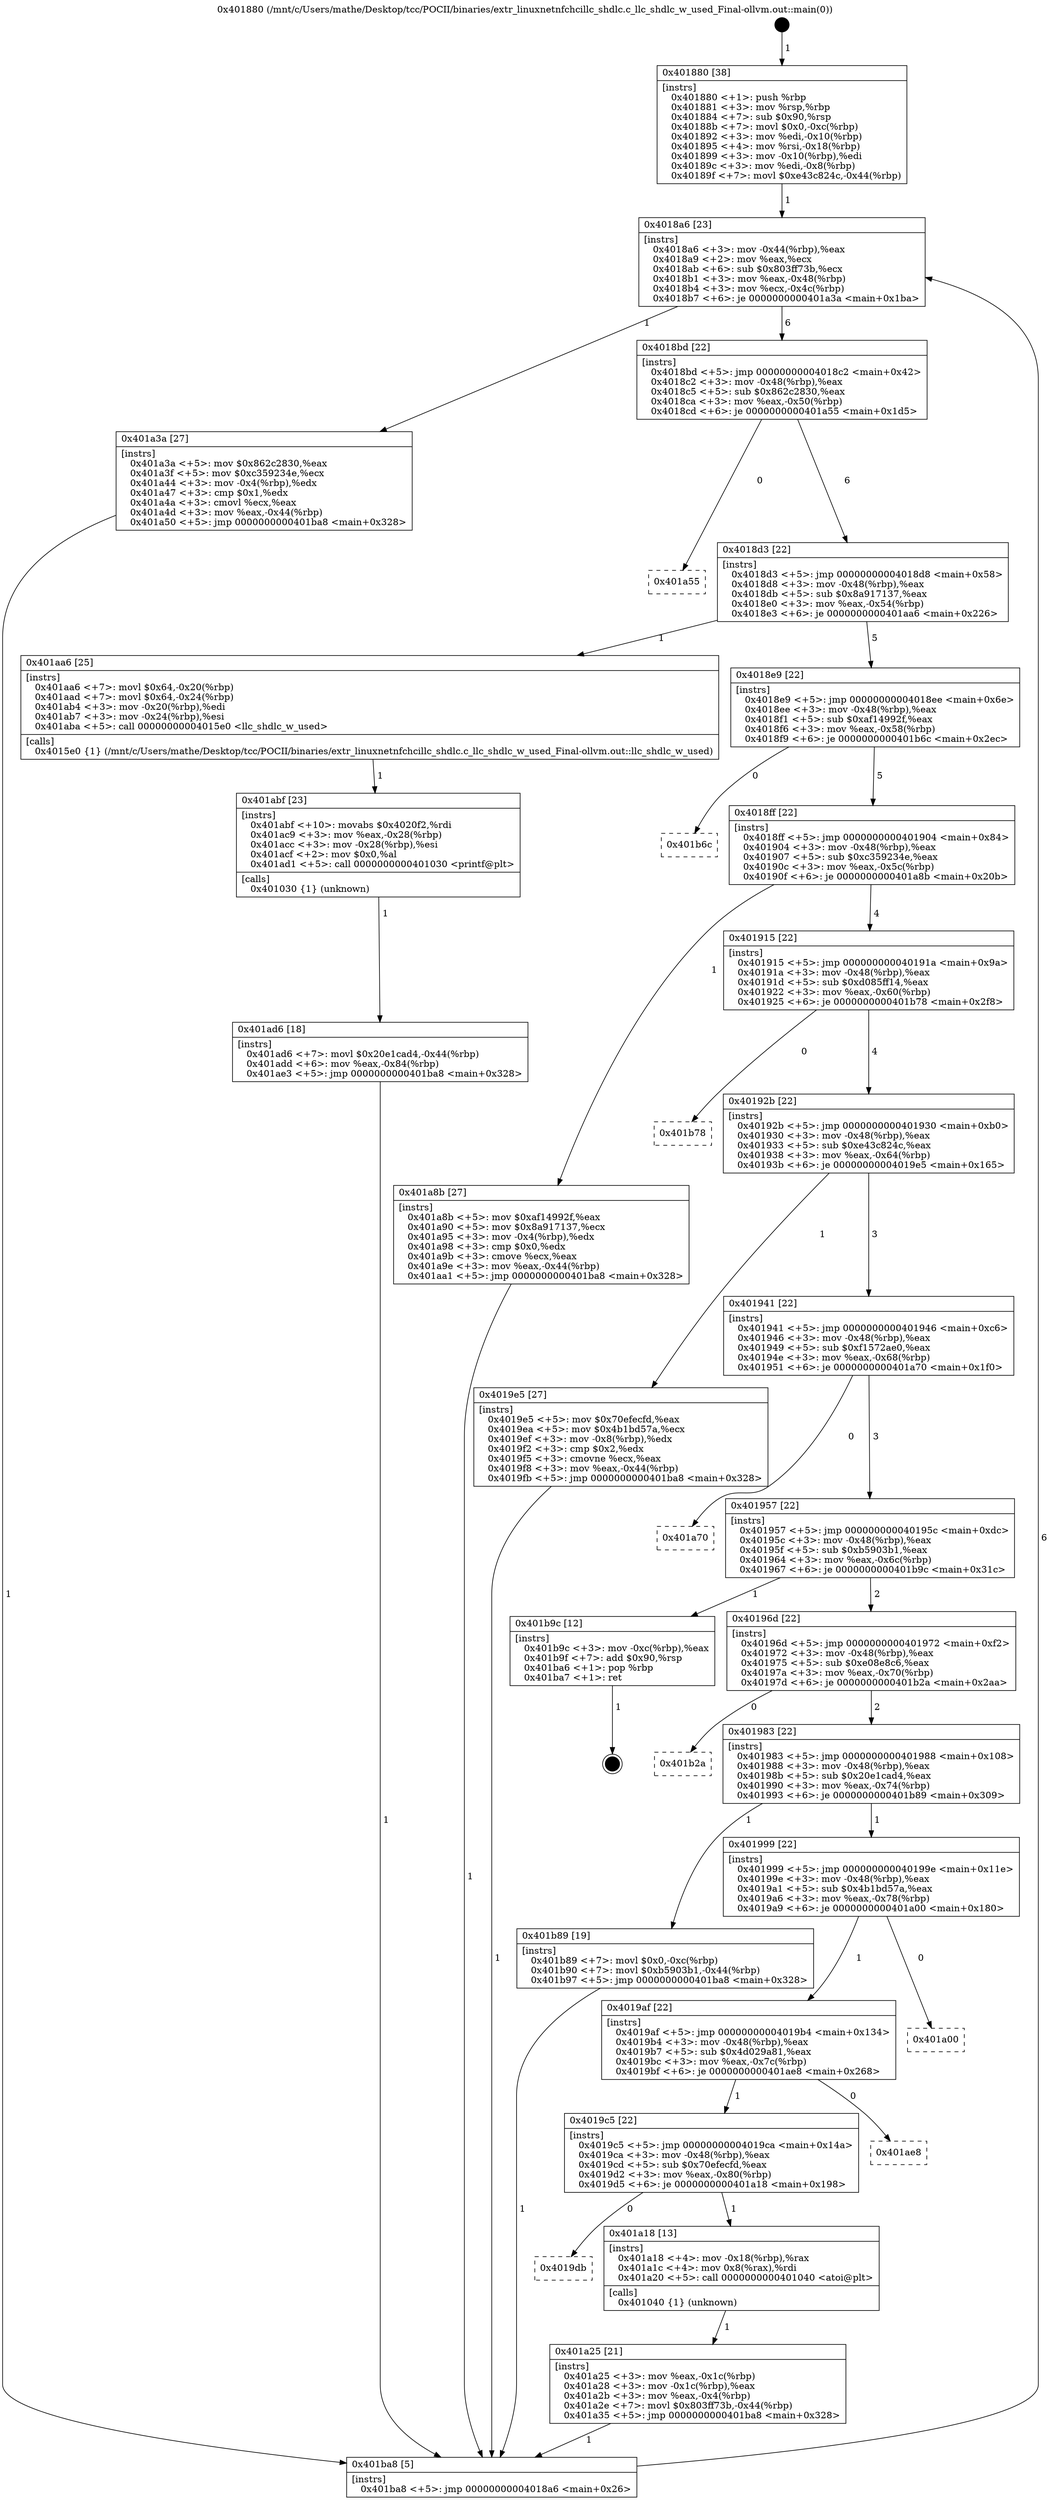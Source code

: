 digraph "0x401880" {
  label = "0x401880 (/mnt/c/Users/mathe/Desktop/tcc/POCII/binaries/extr_linuxnetnfchcillc_shdlc.c_llc_shdlc_w_used_Final-ollvm.out::main(0))"
  labelloc = "t"
  node[shape=record]

  Entry [label="",width=0.3,height=0.3,shape=circle,fillcolor=black,style=filled]
  "0x4018a6" [label="{
     0x4018a6 [23]\l
     | [instrs]\l
     &nbsp;&nbsp;0x4018a6 \<+3\>: mov -0x44(%rbp),%eax\l
     &nbsp;&nbsp;0x4018a9 \<+2\>: mov %eax,%ecx\l
     &nbsp;&nbsp;0x4018ab \<+6\>: sub $0x803ff73b,%ecx\l
     &nbsp;&nbsp;0x4018b1 \<+3\>: mov %eax,-0x48(%rbp)\l
     &nbsp;&nbsp;0x4018b4 \<+3\>: mov %ecx,-0x4c(%rbp)\l
     &nbsp;&nbsp;0x4018b7 \<+6\>: je 0000000000401a3a \<main+0x1ba\>\l
  }"]
  "0x401a3a" [label="{
     0x401a3a [27]\l
     | [instrs]\l
     &nbsp;&nbsp;0x401a3a \<+5\>: mov $0x862c2830,%eax\l
     &nbsp;&nbsp;0x401a3f \<+5\>: mov $0xc359234e,%ecx\l
     &nbsp;&nbsp;0x401a44 \<+3\>: mov -0x4(%rbp),%edx\l
     &nbsp;&nbsp;0x401a47 \<+3\>: cmp $0x1,%edx\l
     &nbsp;&nbsp;0x401a4a \<+3\>: cmovl %ecx,%eax\l
     &nbsp;&nbsp;0x401a4d \<+3\>: mov %eax,-0x44(%rbp)\l
     &nbsp;&nbsp;0x401a50 \<+5\>: jmp 0000000000401ba8 \<main+0x328\>\l
  }"]
  "0x4018bd" [label="{
     0x4018bd [22]\l
     | [instrs]\l
     &nbsp;&nbsp;0x4018bd \<+5\>: jmp 00000000004018c2 \<main+0x42\>\l
     &nbsp;&nbsp;0x4018c2 \<+3\>: mov -0x48(%rbp),%eax\l
     &nbsp;&nbsp;0x4018c5 \<+5\>: sub $0x862c2830,%eax\l
     &nbsp;&nbsp;0x4018ca \<+3\>: mov %eax,-0x50(%rbp)\l
     &nbsp;&nbsp;0x4018cd \<+6\>: je 0000000000401a55 \<main+0x1d5\>\l
  }"]
  Exit [label="",width=0.3,height=0.3,shape=circle,fillcolor=black,style=filled,peripheries=2]
  "0x401a55" [label="{
     0x401a55\l
  }", style=dashed]
  "0x4018d3" [label="{
     0x4018d3 [22]\l
     | [instrs]\l
     &nbsp;&nbsp;0x4018d3 \<+5\>: jmp 00000000004018d8 \<main+0x58\>\l
     &nbsp;&nbsp;0x4018d8 \<+3\>: mov -0x48(%rbp),%eax\l
     &nbsp;&nbsp;0x4018db \<+5\>: sub $0x8a917137,%eax\l
     &nbsp;&nbsp;0x4018e0 \<+3\>: mov %eax,-0x54(%rbp)\l
     &nbsp;&nbsp;0x4018e3 \<+6\>: je 0000000000401aa6 \<main+0x226\>\l
  }"]
  "0x401ad6" [label="{
     0x401ad6 [18]\l
     | [instrs]\l
     &nbsp;&nbsp;0x401ad6 \<+7\>: movl $0x20e1cad4,-0x44(%rbp)\l
     &nbsp;&nbsp;0x401add \<+6\>: mov %eax,-0x84(%rbp)\l
     &nbsp;&nbsp;0x401ae3 \<+5\>: jmp 0000000000401ba8 \<main+0x328\>\l
  }"]
  "0x401aa6" [label="{
     0x401aa6 [25]\l
     | [instrs]\l
     &nbsp;&nbsp;0x401aa6 \<+7\>: movl $0x64,-0x20(%rbp)\l
     &nbsp;&nbsp;0x401aad \<+7\>: movl $0x64,-0x24(%rbp)\l
     &nbsp;&nbsp;0x401ab4 \<+3\>: mov -0x20(%rbp),%edi\l
     &nbsp;&nbsp;0x401ab7 \<+3\>: mov -0x24(%rbp),%esi\l
     &nbsp;&nbsp;0x401aba \<+5\>: call 00000000004015e0 \<llc_shdlc_w_used\>\l
     | [calls]\l
     &nbsp;&nbsp;0x4015e0 \{1\} (/mnt/c/Users/mathe/Desktop/tcc/POCII/binaries/extr_linuxnetnfchcillc_shdlc.c_llc_shdlc_w_used_Final-ollvm.out::llc_shdlc_w_used)\l
  }"]
  "0x4018e9" [label="{
     0x4018e9 [22]\l
     | [instrs]\l
     &nbsp;&nbsp;0x4018e9 \<+5\>: jmp 00000000004018ee \<main+0x6e\>\l
     &nbsp;&nbsp;0x4018ee \<+3\>: mov -0x48(%rbp),%eax\l
     &nbsp;&nbsp;0x4018f1 \<+5\>: sub $0xaf14992f,%eax\l
     &nbsp;&nbsp;0x4018f6 \<+3\>: mov %eax,-0x58(%rbp)\l
     &nbsp;&nbsp;0x4018f9 \<+6\>: je 0000000000401b6c \<main+0x2ec\>\l
  }"]
  "0x401abf" [label="{
     0x401abf [23]\l
     | [instrs]\l
     &nbsp;&nbsp;0x401abf \<+10\>: movabs $0x4020f2,%rdi\l
     &nbsp;&nbsp;0x401ac9 \<+3\>: mov %eax,-0x28(%rbp)\l
     &nbsp;&nbsp;0x401acc \<+3\>: mov -0x28(%rbp),%esi\l
     &nbsp;&nbsp;0x401acf \<+2\>: mov $0x0,%al\l
     &nbsp;&nbsp;0x401ad1 \<+5\>: call 0000000000401030 \<printf@plt\>\l
     | [calls]\l
     &nbsp;&nbsp;0x401030 \{1\} (unknown)\l
  }"]
  "0x401b6c" [label="{
     0x401b6c\l
  }", style=dashed]
  "0x4018ff" [label="{
     0x4018ff [22]\l
     | [instrs]\l
     &nbsp;&nbsp;0x4018ff \<+5\>: jmp 0000000000401904 \<main+0x84\>\l
     &nbsp;&nbsp;0x401904 \<+3\>: mov -0x48(%rbp),%eax\l
     &nbsp;&nbsp;0x401907 \<+5\>: sub $0xc359234e,%eax\l
     &nbsp;&nbsp;0x40190c \<+3\>: mov %eax,-0x5c(%rbp)\l
     &nbsp;&nbsp;0x40190f \<+6\>: je 0000000000401a8b \<main+0x20b\>\l
  }"]
  "0x401a25" [label="{
     0x401a25 [21]\l
     | [instrs]\l
     &nbsp;&nbsp;0x401a25 \<+3\>: mov %eax,-0x1c(%rbp)\l
     &nbsp;&nbsp;0x401a28 \<+3\>: mov -0x1c(%rbp),%eax\l
     &nbsp;&nbsp;0x401a2b \<+3\>: mov %eax,-0x4(%rbp)\l
     &nbsp;&nbsp;0x401a2e \<+7\>: movl $0x803ff73b,-0x44(%rbp)\l
     &nbsp;&nbsp;0x401a35 \<+5\>: jmp 0000000000401ba8 \<main+0x328\>\l
  }"]
  "0x401a8b" [label="{
     0x401a8b [27]\l
     | [instrs]\l
     &nbsp;&nbsp;0x401a8b \<+5\>: mov $0xaf14992f,%eax\l
     &nbsp;&nbsp;0x401a90 \<+5\>: mov $0x8a917137,%ecx\l
     &nbsp;&nbsp;0x401a95 \<+3\>: mov -0x4(%rbp),%edx\l
     &nbsp;&nbsp;0x401a98 \<+3\>: cmp $0x0,%edx\l
     &nbsp;&nbsp;0x401a9b \<+3\>: cmove %ecx,%eax\l
     &nbsp;&nbsp;0x401a9e \<+3\>: mov %eax,-0x44(%rbp)\l
     &nbsp;&nbsp;0x401aa1 \<+5\>: jmp 0000000000401ba8 \<main+0x328\>\l
  }"]
  "0x401915" [label="{
     0x401915 [22]\l
     | [instrs]\l
     &nbsp;&nbsp;0x401915 \<+5\>: jmp 000000000040191a \<main+0x9a\>\l
     &nbsp;&nbsp;0x40191a \<+3\>: mov -0x48(%rbp),%eax\l
     &nbsp;&nbsp;0x40191d \<+5\>: sub $0xd085ff14,%eax\l
     &nbsp;&nbsp;0x401922 \<+3\>: mov %eax,-0x60(%rbp)\l
     &nbsp;&nbsp;0x401925 \<+6\>: je 0000000000401b78 \<main+0x2f8\>\l
  }"]
  "0x4019db" [label="{
     0x4019db\l
  }", style=dashed]
  "0x401b78" [label="{
     0x401b78\l
  }", style=dashed]
  "0x40192b" [label="{
     0x40192b [22]\l
     | [instrs]\l
     &nbsp;&nbsp;0x40192b \<+5\>: jmp 0000000000401930 \<main+0xb0\>\l
     &nbsp;&nbsp;0x401930 \<+3\>: mov -0x48(%rbp),%eax\l
     &nbsp;&nbsp;0x401933 \<+5\>: sub $0xe43c824c,%eax\l
     &nbsp;&nbsp;0x401938 \<+3\>: mov %eax,-0x64(%rbp)\l
     &nbsp;&nbsp;0x40193b \<+6\>: je 00000000004019e5 \<main+0x165\>\l
  }"]
  "0x401a18" [label="{
     0x401a18 [13]\l
     | [instrs]\l
     &nbsp;&nbsp;0x401a18 \<+4\>: mov -0x18(%rbp),%rax\l
     &nbsp;&nbsp;0x401a1c \<+4\>: mov 0x8(%rax),%rdi\l
     &nbsp;&nbsp;0x401a20 \<+5\>: call 0000000000401040 \<atoi@plt\>\l
     | [calls]\l
     &nbsp;&nbsp;0x401040 \{1\} (unknown)\l
  }"]
  "0x4019e5" [label="{
     0x4019e5 [27]\l
     | [instrs]\l
     &nbsp;&nbsp;0x4019e5 \<+5\>: mov $0x70efecfd,%eax\l
     &nbsp;&nbsp;0x4019ea \<+5\>: mov $0x4b1bd57a,%ecx\l
     &nbsp;&nbsp;0x4019ef \<+3\>: mov -0x8(%rbp),%edx\l
     &nbsp;&nbsp;0x4019f2 \<+3\>: cmp $0x2,%edx\l
     &nbsp;&nbsp;0x4019f5 \<+3\>: cmovne %ecx,%eax\l
     &nbsp;&nbsp;0x4019f8 \<+3\>: mov %eax,-0x44(%rbp)\l
     &nbsp;&nbsp;0x4019fb \<+5\>: jmp 0000000000401ba8 \<main+0x328\>\l
  }"]
  "0x401941" [label="{
     0x401941 [22]\l
     | [instrs]\l
     &nbsp;&nbsp;0x401941 \<+5\>: jmp 0000000000401946 \<main+0xc6\>\l
     &nbsp;&nbsp;0x401946 \<+3\>: mov -0x48(%rbp),%eax\l
     &nbsp;&nbsp;0x401949 \<+5\>: sub $0xf1572ae0,%eax\l
     &nbsp;&nbsp;0x40194e \<+3\>: mov %eax,-0x68(%rbp)\l
     &nbsp;&nbsp;0x401951 \<+6\>: je 0000000000401a70 \<main+0x1f0\>\l
  }"]
  "0x401ba8" [label="{
     0x401ba8 [5]\l
     | [instrs]\l
     &nbsp;&nbsp;0x401ba8 \<+5\>: jmp 00000000004018a6 \<main+0x26\>\l
  }"]
  "0x401880" [label="{
     0x401880 [38]\l
     | [instrs]\l
     &nbsp;&nbsp;0x401880 \<+1\>: push %rbp\l
     &nbsp;&nbsp;0x401881 \<+3\>: mov %rsp,%rbp\l
     &nbsp;&nbsp;0x401884 \<+7\>: sub $0x90,%rsp\l
     &nbsp;&nbsp;0x40188b \<+7\>: movl $0x0,-0xc(%rbp)\l
     &nbsp;&nbsp;0x401892 \<+3\>: mov %edi,-0x10(%rbp)\l
     &nbsp;&nbsp;0x401895 \<+4\>: mov %rsi,-0x18(%rbp)\l
     &nbsp;&nbsp;0x401899 \<+3\>: mov -0x10(%rbp),%edi\l
     &nbsp;&nbsp;0x40189c \<+3\>: mov %edi,-0x8(%rbp)\l
     &nbsp;&nbsp;0x40189f \<+7\>: movl $0xe43c824c,-0x44(%rbp)\l
  }"]
  "0x4019c5" [label="{
     0x4019c5 [22]\l
     | [instrs]\l
     &nbsp;&nbsp;0x4019c5 \<+5\>: jmp 00000000004019ca \<main+0x14a\>\l
     &nbsp;&nbsp;0x4019ca \<+3\>: mov -0x48(%rbp),%eax\l
     &nbsp;&nbsp;0x4019cd \<+5\>: sub $0x70efecfd,%eax\l
     &nbsp;&nbsp;0x4019d2 \<+3\>: mov %eax,-0x80(%rbp)\l
     &nbsp;&nbsp;0x4019d5 \<+6\>: je 0000000000401a18 \<main+0x198\>\l
  }"]
  "0x401a70" [label="{
     0x401a70\l
  }", style=dashed]
  "0x401957" [label="{
     0x401957 [22]\l
     | [instrs]\l
     &nbsp;&nbsp;0x401957 \<+5\>: jmp 000000000040195c \<main+0xdc\>\l
     &nbsp;&nbsp;0x40195c \<+3\>: mov -0x48(%rbp),%eax\l
     &nbsp;&nbsp;0x40195f \<+5\>: sub $0xb5903b1,%eax\l
     &nbsp;&nbsp;0x401964 \<+3\>: mov %eax,-0x6c(%rbp)\l
     &nbsp;&nbsp;0x401967 \<+6\>: je 0000000000401b9c \<main+0x31c\>\l
  }"]
  "0x401ae8" [label="{
     0x401ae8\l
  }", style=dashed]
  "0x401b9c" [label="{
     0x401b9c [12]\l
     | [instrs]\l
     &nbsp;&nbsp;0x401b9c \<+3\>: mov -0xc(%rbp),%eax\l
     &nbsp;&nbsp;0x401b9f \<+7\>: add $0x90,%rsp\l
     &nbsp;&nbsp;0x401ba6 \<+1\>: pop %rbp\l
     &nbsp;&nbsp;0x401ba7 \<+1\>: ret\l
  }"]
  "0x40196d" [label="{
     0x40196d [22]\l
     | [instrs]\l
     &nbsp;&nbsp;0x40196d \<+5\>: jmp 0000000000401972 \<main+0xf2\>\l
     &nbsp;&nbsp;0x401972 \<+3\>: mov -0x48(%rbp),%eax\l
     &nbsp;&nbsp;0x401975 \<+5\>: sub $0xe08e8c6,%eax\l
     &nbsp;&nbsp;0x40197a \<+3\>: mov %eax,-0x70(%rbp)\l
     &nbsp;&nbsp;0x40197d \<+6\>: je 0000000000401b2a \<main+0x2aa\>\l
  }"]
  "0x4019af" [label="{
     0x4019af [22]\l
     | [instrs]\l
     &nbsp;&nbsp;0x4019af \<+5\>: jmp 00000000004019b4 \<main+0x134\>\l
     &nbsp;&nbsp;0x4019b4 \<+3\>: mov -0x48(%rbp),%eax\l
     &nbsp;&nbsp;0x4019b7 \<+5\>: sub $0x4d029a81,%eax\l
     &nbsp;&nbsp;0x4019bc \<+3\>: mov %eax,-0x7c(%rbp)\l
     &nbsp;&nbsp;0x4019bf \<+6\>: je 0000000000401ae8 \<main+0x268\>\l
  }"]
  "0x401b2a" [label="{
     0x401b2a\l
  }", style=dashed]
  "0x401983" [label="{
     0x401983 [22]\l
     | [instrs]\l
     &nbsp;&nbsp;0x401983 \<+5\>: jmp 0000000000401988 \<main+0x108\>\l
     &nbsp;&nbsp;0x401988 \<+3\>: mov -0x48(%rbp),%eax\l
     &nbsp;&nbsp;0x40198b \<+5\>: sub $0x20e1cad4,%eax\l
     &nbsp;&nbsp;0x401990 \<+3\>: mov %eax,-0x74(%rbp)\l
     &nbsp;&nbsp;0x401993 \<+6\>: je 0000000000401b89 \<main+0x309\>\l
  }"]
  "0x401a00" [label="{
     0x401a00\l
  }", style=dashed]
  "0x401b89" [label="{
     0x401b89 [19]\l
     | [instrs]\l
     &nbsp;&nbsp;0x401b89 \<+7\>: movl $0x0,-0xc(%rbp)\l
     &nbsp;&nbsp;0x401b90 \<+7\>: movl $0xb5903b1,-0x44(%rbp)\l
     &nbsp;&nbsp;0x401b97 \<+5\>: jmp 0000000000401ba8 \<main+0x328\>\l
  }"]
  "0x401999" [label="{
     0x401999 [22]\l
     | [instrs]\l
     &nbsp;&nbsp;0x401999 \<+5\>: jmp 000000000040199e \<main+0x11e\>\l
     &nbsp;&nbsp;0x40199e \<+3\>: mov -0x48(%rbp),%eax\l
     &nbsp;&nbsp;0x4019a1 \<+5\>: sub $0x4b1bd57a,%eax\l
     &nbsp;&nbsp;0x4019a6 \<+3\>: mov %eax,-0x78(%rbp)\l
     &nbsp;&nbsp;0x4019a9 \<+6\>: je 0000000000401a00 \<main+0x180\>\l
  }"]
  Entry -> "0x401880" [label=" 1"]
  "0x4018a6" -> "0x401a3a" [label=" 1"]
  "0x4018a6" -> "0x4018bd" [label=" 6"]
  "0x401b9c" -> Exit [label=" 1"]
  "0x4018bd" -> "0x401a55" [label=" 0"]
  "0x4018bd" -> "0x4018d3" [label=" 6"]
  "0x401b89" -> "0x401ba8" [label=" 1"]
  "0x4018d3" -> "0x401aa6" [label=" 1"]
  "0x4018d3" -> "0x4018e9" [label=" 5"]
  "0x401ad6" -> "0x401ba8" [label=" 1"]
  "0x4018e9" -> "0x401b6c" [label=" 0"]
  "0x4018e9" -> "0x4018ff" [label=" 5"]
  "0x401abf" -> "0x401ad6" [label=" 1"]
  "0x4018ff" -> "0x401a8b" [label=" 1"]
  "0x4018ff" -> "0x401915" [label=" 4"]
  "0x401aa6" -> "0x401abf" [label=" 1"]
  "0x401915" -> "0x401b78" [label=" 0"]
  "0x401915" -> "0x40192b" [label=" 4"]
  "0x401a8b" -> "0x401ba8" [label=" 1"]
  "0x40192b" -> "0x4019e5" [label=" 1"]
  "0x40192b" -> "0x401941" [label=" 3"]
  "0x4019e5" -> "0x401ba8" [label=" 1"]
  "0x401880" -> "0x4018a6" [label=" 1"]
  "0x401ba8" -> "0x4018a6" [label=" 6"]
  "0x401a3a" -> "0x401ba8" [label=" 1"]
  "0x401941" -> "0x401a70" [label=" 0"]
  "0x401941" -> "0x401957" [label=" 3"]
  "0x401a18" -> "0x401a25" [label=" 1"]
  "0x401957" -> "0x401b9c" [label=" 1"]
  "0x401957" -> "0x40196d" [label=" 2"]
  "0x4019c5" -> "0x4019db" [label=" 0"]
  "0x40196d" -> "0x401b2a" [label=" 0"]
  "0x40196d" -> "0x401983" [label=" 2"]
  "0x401a25" -> "0x401ba8" [label=" 1"]
  "0x401983" -> "0x401b89" [label=" 1"]
  "0x401983" -> "0x401999" [label=" 1"]
  "0x4019af" -> "0x4019c5" [label=" 1"]
  "0x401999" -> "0x401a00" [label=" 0"]
  "0x401999" -> "0x4019af" [label=" 1"]
  "0x4019c5" -> "0x401a18" [label=" 1"]
  "0x4019af" -> "0x401ae8" [label=" 0"]
}
